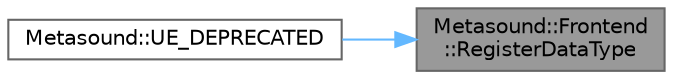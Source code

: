 digraph "Metasound::Frontend::RegisterDataType"
{
 // INTERACTIVE_SVG=YES
 // LATEX_PDF_SIZE
  bgcolor="transparent";
  edge [fontname=Helvetica,fontsize=10,labelfontname=Helvetica,labelfontsize=10];
  node [fontname=Helvetica,fontsize=10,shape=box,height=0.2,width=0.4];
  rankdir="RL";
  Node1 [id="Node000001",label="Metasound::Frontend\l::RegisterDataType",height=0.2,width=0.4,color="gray40", fillcolor="grey60", style="filled", fontcolor="black",tooltip="Registers a data type with the MetaSound Frontend."];
  Node1 -> Node2 [id="edge1_Node000001_Node000002",dir="back",color="steelblue1",style="solid",tooltip=" "];
  Node2 [id="Node000002",label="Metasound::UE_DEPRECATED",height=0.2,width=0.4,color="grey40", fillcolor="white", style="filled",URL="$d8/d33/namespaceMetasound.html#acec4003ae2ffac902b9b78c72da82c4d",tooltip=" "];
}
